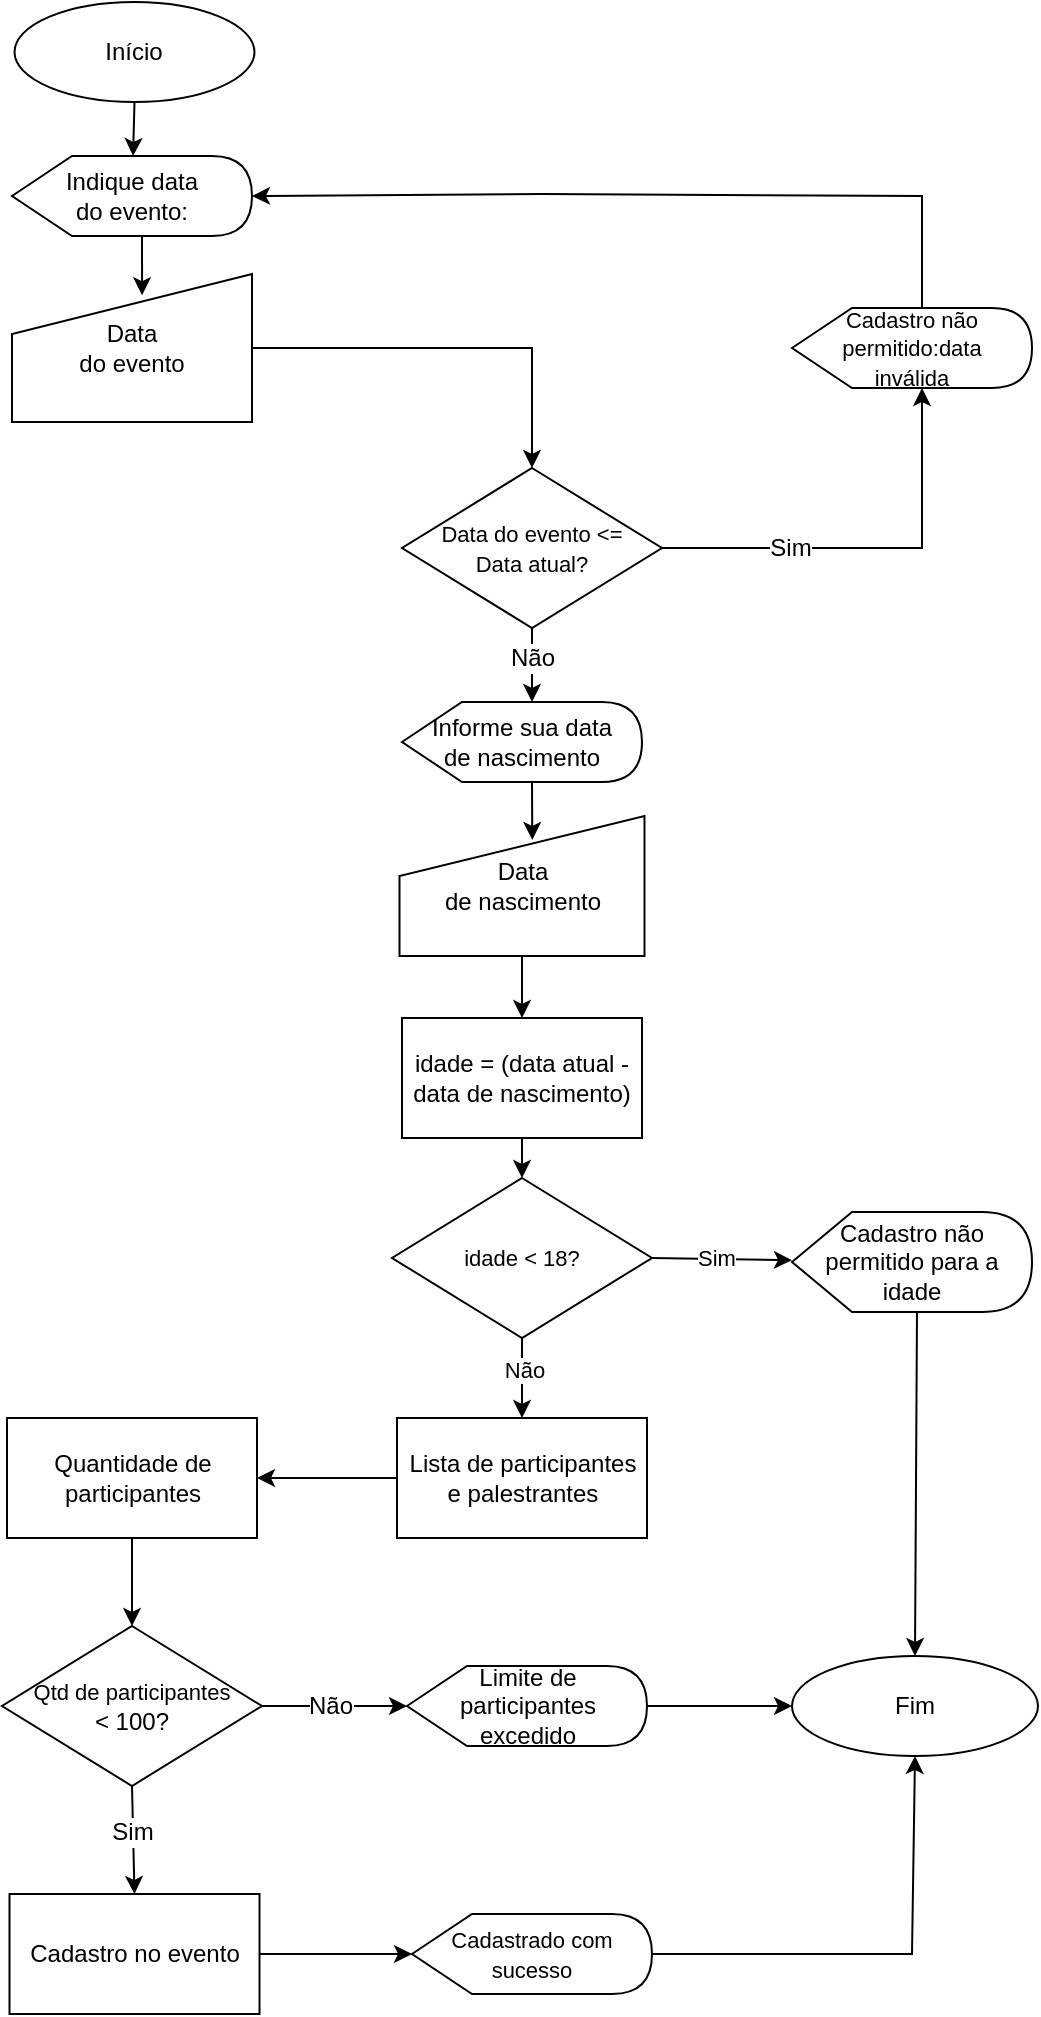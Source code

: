 <mxfile version="20.2.0" type="device"><diagram id="rpESG2er_bQHVd9VXg8Z" name="Page-1"><mxGraphModel dx="723" dy="402" grid="1" gridSize="10" guides="1" tooltips="1" connect="1" arrows="1" fold="1" page="1" pageScale="1" pageWidth="827" pageHeight="1169" math="0" shadow="0"><root><mxCell id="0"/><mxCell id="1" parent="0"/><mxCell id="mTBCZ1X-DXZf2Go93uEf-1" value="Início" style="ellipse;whiteSpace=wrap;html=1;" parent="1" vertex="1"><mxGeometry x="176.25" y="39" width="120" height="50" as="geometry"/></mxCell><mxCell id="mTBCZ1X-DXZf2Go93uEf-2" value="Indique data&lt;br&gt;do evento:" style="shape=display;whiteSpace=wrap;html=1;" parent="1" vertex="1"><mxGeometry x="175" y="116" width="120" height="40" as="geometry"/></mxCell><mxCell id="mTBCZ1X-DXZf2Go93uEf-3" value="Data&lt;br&gt;do evento" style="shape=manualInput;whiteSpace=wrap;html=1;" parent="1" vertex="1"><mxGeometry x="175" y="175" width="120" height="74" as="geometry"/></mxCell><mxCell id="mTBCZ1X-DXZf2Go93uEf-4" value="" style="endArrow=classic;html=1;rounded=0;exitX=0.5;exitY=1;exitDx=0;exitDy=0;" parent="1" source="mTBCZ1X-DXZf2Go93uEf-1" target="mTBCZ1X-DXZf2Go93uEf-2" edge="1"><mxGeometry width="50" height="50" relative="1" as="geometry"><mxPoint x="415" y="255" as="sourcePoint"/><mxPoint x="465" y="205" as="targetPoint"/></mxGeometry></mxCell><mxCell id="mTBCZ1X-DXZf2Go93uEf-5" value="" style="endArrow=classic;html=1;rounded=0;entryX=0.542;entryY=0.143;entryDx=0;entryDy=0;entryPerimeter=0;exitX=0;exitY=0;exitDx=65;exitDy=40;exitPerimeter=0;" parent="1" source="mTBCZ1X-DXZf2Go93uEf-2" target="mTBCZ1X-DXZf2Go93uEf-3" edge="1"><mxGeometry width="50" height="50" relative="1" as="geometry"><mxPoint x="215" y="169" as="sourcePoint"/><mxPoint x="465" y="175" as="targetPoint"/></mxGeometry></mxCell><mxCell id="mTBCZ1X-DXZf2Go93uEf-6" value="&lt;span style=&quot;font-size: 11px;&quot;&gt;Data do evento &amp;lt;= &lt;br&gt;Data atual?&lt;/span&gt;" style="rhombus;whiteSpace=wrap;html=1;" parent="1" vertex="1"><mxGeometry x="370" y="272" width="130" height="80" as="geometry"/></mxCell><mxCell id="mTBCZ1X-DXZf2Go93uEf-10" value="" style="endArrow=classic;html=1;rounded=0;fontSize=10;entryX=0;entryY=0;entryDx=65;entryDy=40;entryPerimeter=0;exitX=1;exitY=0.5;exitDx=0;exitDy=0;" parent="1" source="mTBCZ1X-DXZf2Go93uEf-6" target="mTBCZ1X-DXZf2Go93uEf-14" edge="1"><mxGeometry width="50" height="50" relative="1" as="geometry"><mxPoint x="435" y="349" as="sourcePoint"/><mxPoint x="415" y="309" as="targetPoint"/><Array as="points"><mxPoint x="630" y="312"/></Array></mxGeometry></mxCell><mxCell id="mTBCZ1X-DXZf2Go93uEf-13" value="Sim" style="edgeLabel;html=1;align=center;verticalAlign=middle;resizable=0;points=[];fontSize=12;" parent="mTBCZ1X-DXZf2Go93uEf-10" vertex="1" connectable="0"><mxGeometry x="-0.079" relative="1" as="geometry"><mxPoint x="-33" as="offset"/></mxGeometry></mxCell><mxCell id="mTBCZ1X-DXZf2Go93uEf-14" value="&lt;font style=&quot;font-size: 11px;&quot;&gt;Cadastro não&lt;br&gt;permitido:data&lt;br&gt;inválida&lt;/font&gt;" style="shape=display;whiteSpace=wrap;html=1;fontSize=12;" parent="1" vertex="1"><mxGeometry x="565" y="192" width="120" height="40" as="geometry"/></mxCell><mxCell id="mTBCZ1X-DXZf2Go93uEf-15" value="" style="endArrow=classic;html=1;rounded=0;fontSize=12;exitX=0;exitY=0;exitDx=65;exitDy=0;exitPerimeter=0;entryX=1;entryY=0.5;entryDx=0;entryDy=0;entryPerimeter=0;" parent="1" source="mTBCZ1X-DXZf2Go93uEf-14" target="mTBCZ1X-DXZf2Go93uEf-2" edge="1"><mxGeometry width="50" height="50" relative="1" as="geometry"><mxPoint x="415" y="205" as="sourcePoint"/><mxPoint x="465" y="155" as="targetPoint"/><Array as="points"><mxPoint x="630" y="136"/><mxPoint x="440" y="135"/></Array></mxGeometry></mxCell><mxCell id="mTBCZ1X-DXZf2Go93uEf-16" value="Informe sua data&lt;br&gt;de nascimento" style="shape=display;whiteSpace=wrap;html=1;fontSize=12;" parent="1" vertex="1"><mxGeometry x="370" y="389" width="120" height="40" as="geometry"/></mxCell><mxCell id="mTBCZ1X-DXZf2Go93uEf-17" value="" style="endArrow=classic;html=1;rounded=0;fontSize=12;exitX=0.5;exitY=1;exitDx=0;exitDy=0;entryX=0;entryY=0;entryDx=65;entryDy=0;entryPerimeter=0;" parent="1" source="mTBCZ1X-DXZf2Go93uEf-6" target="mTBCZ1X-DXZf2Go93uEf-16" edge="1"><mxGeometry width="50" height="50" relative="1" as="geometry"><mxPoint x="415" y="459" as="sourcePoint"/><mxPoint x="245" y="469" as="targetPoint"/><Array as="points"/></mxGeometry></mxCell><mxCell id="mTBCZ1X-DXZf2Go93uEf-25" value="Não" style="edgeLabel;html=1;align=center;verticalAlign=middle;resizable=0;points=[];fontSize=12;" parent="mTBCZ1X-DXZf2Go93uEf-17" vertex="1" connectable="0"><mxGeometry x="-0.352" relative="1" as="geometry"><mxPoint y="3" as="offset"/></mxGeometry></mxCell><mxCell id="mTBCZ1X-DXZf2Go93uEf-22" value="Data&lt;br&gt;de nascimento" style="shape=manualInput;whiteSpace=wrap;html=1;" parent="1" vertex="1"><mxGeometry x="368.75" y="446" width="122.5" height="70" as="geometry"/></mxCell><mxCell id="mTBCZ1X-DXZf2Go93uEf-23" value="" style="endArrow=classic;html=1;rounded=0;fontSize=12;exitX=0;exitY=0;exitDx=65;exitDy=40;exitPerimeter=0;entryX=0.542;entryY=0.171;entryDx=0;entryDy=0;entryPerimeter=0;" parent="1" source="mTBCZ1X-DXZf2Go93uEf-16" target="mTBCZ1X-DXZf2Go93uEf-22" edge="1"><mxGeometry width="50" height="50" relative="1" as="geometry"><mxPoint x="415" y="459" as="sourcePoint"/><mxPoint x="465" y="409" as="targetPoint"/></mxGeometry></mxCell><mxCell id="mTBCZ1X-DXZf2Go93uEf-26" value="idade = (data atual - data de nascimento)" style="rounded=0;whiteSpace=wrap;html=1;fontSize=12;" parent="1" vertex="1"><mxGeometry x="370" y="547" width="120" height="60" as="geometry"/></mxCell><mxCell id="mTBCZ1X-DXZf2Go93uEf-27" value="" style="endArrow=classic;html=1;rounded=0;fontSize=12;exitX=0.5;exitY=1;exitDx=0;exitDy=0;entryX=0.5;entryY=0;entryDx=0;entryDy=0;" parent="1" source="mTBCZ1X-DXZf2Go93uEf-22" target="mTBCZ1X-DXZf2Go93uEf-26" edge="1"><mxGeometry width="50" height="50" relative="1" as="geometry"><mxPoint x="415" y="449" as="sourcePoint"/><mxPoint x="465" y="399" as="targetPoint"/></mxGeometry></mxCell><mxCell id="mTBCZ1X-DXZf2Go93uEf-28" value="Cadastro não permitido para a idade" style="shape=display;whiteSpace=wrap;html=1;fontSize=12;" parent="1" vertex="1"><mxGeometry x="565" y="644" width="120" height="50" as="geometry"/></mxCell><mxCell id="mTBCZ1X-DXZf2Go93uEf-30" value="Fim" style="ellipse;whiteSpace=wrap;html=1;" parent="1" vertex="1"><mxGeometry x="565" y="866" width="123" height="50" as="geometry"/></mxCell><mxCell id="mTBCZ1X-DXZf2Go93uEf-31" value="" style="endArrow=classic;html=1;rounded=0;fontSize=12;exitX=0;exitY=0;exitDx=62.5;exitDy=50;exitPerimeter=0;entryX=0.5;entryY=0;entryDx=0;entryDy=0;" parent="1" source="mTBCZ1X-DXZf2Go93uEf-28" target="mTBCZ1X-DXZf2Go93uEf-30" edge="1"><mxGeometry width="50" height="50" relative="1" as="geometry"><mxPoint x="415" y="639" as="sourcePoint"/><mxPoint x="465" y="589" as="targetPoint"/></mxGeometry></mxCell><mxCell id="mTBCZ1X-DXZf2Go93uEf-33" value="Lista de participantes e palestrantes" style="rounded=0;whiteSpace=wrap;html=1;fontSize=12;" parent="1" vertex="1"><mxGeometry x="367.5" y="747" width="125" height="60" as="geometry"/></mxCell><mxCell id="mTBCZ1X-DXZf2Go93uEf-36" value="Quantidade de participantes" style="rounded=0;whiteSpace=wrap;html=1;fontSize=12;" parent="1" vertex="1"><mxGeometry x="172.5" y="747" width="125" height="60" as="geometry"/></mxCell><mxCell id="mTBCZ1X-DXZf2Go93uEf-37" value="" style="endArrow=classic;html=1;rounded=0;fontSize=12;exitX=0;exitY=0.5;exitDx=0;exitDy=0;" parent="1" source="mTBCZ1X-DXZf2Go93uEf-33" target="mTBCZ1X-DXZf2Go93uEf-36" edge="1"><mxGeometry width="50" height="50" relative="1" as="geometry"><mxPoint x="415" y="739" as="sourcePoint"/><mxPoint x="465" y="689" as="targetPoint"/></mxGeometry></mxCell><mxCell id="mTBCZ1X-DXZf2Go93uEf-38" value="&lt;span style=&quot;font-size: 11px;&quot;&gt;Qtd de participantes&lt;br&gt;&lt;/span&gt;&amp;lt; 100?" style="rhombus;whiteSpace=wrap;html=1;" parent="1" vertex="1"><mxGeometry x="170" y="851" width="130" height="80" as="geometry"/></mxCell><mxCell id="mTBCZ1X-DXZf2Go93uEf-39" value="" style="endArrow=classic;html=1;rounded=0;fontSize=12;exitX=0.5;exitY=1;exitDx=0;exitDy=0;entryX=0.5;entryY=0;entryDx=0;entryDy=0;" parent="1" source="mTBCZ1X-DXZf2Go93uEf-36" target="mTBCZ1X-DXZf2Go93uEf-38" edge="1"><mxGeometry width="50" height="50" relative="1" as="geometry"><mxPoint x="415" y="939" as="sourcePoint"/><mxPoint x="465" y="889" as="targetPoint"/></mxGeometry></mxCell><mxCell id="mTBCZ1X-DXZf2Go93uEf-40" value="Limite de participantes excedido" style="shape=display;whiteSpace=wrap;html=1;fontSize=12;" parent="1" vertex="1"><mxGeometry x="372.5" y="871" width="120" height="40" as="geometry"/></mxCell><mxCell id="mTBCZ1X-DXZf2Go93uEf-41" value="" style="endArrow=classic;html=1;rounded=0;fontSize=12;exitX=1;exitY=0.5;exitDx=0;exitDy=0;entryX=0;entryY=0.5;entryDx=0;entryDy=0;entryPerimeter=0;" parent="1" source="mTBCZ1X-DXZf2Go93uEf-38" target="mTBCZ1X-DXZf2Go93uEf-40" edge="1"><mxGeometry width="50" height="50" relative="1" as="geometry"><mxPoint x="355" y="782" as="sourcePoint"/><mxPoint x="405" y="732" as="targetPoint"/></mxGeometry></mxCell><mxCell id="mTBCZ1X-DXZf2Go93uEf-43" value="Não" style="edgeLabel;html=1;align=center;verticalAlign=middle;resizable=0;points=[];fontSize=12;" parent="mTBCZ1X-DXZf2Go93uEf-41" vertex="1" connectable="0"><mxGeometry x="-0.295" relative="1" as="geometry"><mxPoint x="8" as="offset"/></mxGeometry></mxCell><mxCell id="mTBCZ1X-DXZf2Go93uEf-42" value="" style="endArrow=classic;html=1;rounded=0;fontSize=12;exitX=1;exitY=0.5;exitDx=0;exitDy=0;exitPerimeter=0;entryX=0;entryY=0.5;entryDx=0;entryDy=0;" parent="1" source="mTBCZ1X-DXZf2Go93uEf-40" target="mTBCZ1X-DXZf2Go93uEf-30" edge="1"><mxGeometry width="50" height="50" relative="1" as="geometry"><mxPoint x="355" y="782" as="sourcePoint"/><mxPoint x="405" y="732" as="targetPoint"/></mxGeometry></mxCell><mxCell id="mTBCZ1X-DXZf2Go93uEf-44" value="Cadastro no evento" style="rounded=0;whiteSpace=wrap;html=1;fontSize=12;" parent="1" vertex="1"><mxGeometry x="173.75" y="985" width="125" height="60" as="geometry"/></mxCell><mxCell id="mTBCZ1X-DXZf2Go93uEf-45" value="" style="endArrow=classic;html=1;rounded=0;fontSize=12;exitX=0.5;exitY=1;exitDx=0;exitDy=0;entryX=0.5;entryY=0;entryDx=0;entryDy=0;" parent="1" source="mTBCZ1X-DXZf2Go93uEf-38" target="mTBCZ1X-DXZf2Go93uEf-44" edge="1"><mxGeometry width="50" height="50" relative="1" as="geometry"><mxPoint x="240" y="999" as="sourcePoint"/><mxPoint x="290" y="949" as="targetPoint"/></mxGeometry></mxCell><mxCell id="mTBCZ1X-DXZf2Go93uEf-49" value="Sim" style="edgeLabel;html=1;align=center;verticalAlign=middle;resizable=0;points=[];fontSize=12;" parent="mTBCZ1X-DXZf2Go93uEf-45" vertex="1" connectable="0"><mxGeometry x="-0.425" y="-2" relative="1" as="geometry"><mxPoint x="1" y="7" as="offset"/></mxGeometry></mxCell><mxCell id="mTBCZ1X-DXZf2Go93uEf-46" value="&lt;font style=&quot;font-size: 11px;&quot;&gt;Cadastrado com sucesso&lt;br&gt;&lt;/font&gt;" style="shape=display;whiteSpace=wrap;html=1;fontSize=12;" parent="1" vertex="1"><mxGeometry x="375" y="995" width="120" height="40" as="geometry"/></mxCell><mxCell id="mTBCZ1X-DXZf2Go93uEf-47" value="" style="endArrow=classic;html=1;rounded=0;fontSize=12;exitX=1;exitY=0.5;exitDx=0;exitDy=0;" parent="1" source="mTBCZ1X-DXZf2Go93uEf-44" target="mTBCZ1X-DXZf2Go93uEf-46" edge="1"><mxGeometry width="50" height="50" relative="1" as="geometry"><mxPoint x="355" y="905" as="sourcePoint"/><mxPoint x="405" y="855" as="targetPoint"/></mxGeometry></mxCell><mxCell id="mTBCZ1X-DXZf2Go93uEf-48" value="" style="endArrow=classic;html=1;rounded=0;fontSize=12;exitX=1;exitY=0.5;exitDx=0;exitDy=0;exitPerimeter=0;entryX=0.5;entryY=1;entryDx=0;entryDy=0;" parent="1" source="mTBCZ1X-DXZf2Go93uEf-46" target="mTBCZ1X-DXZf2Go93uEf-30" edge="1"><mxGeometry width="50" height="50" relative="1" as="geometry"><mxPoint x="355" y="949" as="sourcePoint"/><mxPoint x="405" y="899" as="targetPoint"/><Array as="points"><mxPoint x="625" y="1015"/></Array></mxGeometry></mxCell><mxCell id="wu8J4y6KVzLQtZh8Fmsj-5" value="" style="endArrow=classic;html=1;rounded=0;exitX=1;exitY=0.5;exitDx=0;exitDy=0;" parent="1" source="mTBCZ1X-DXZf2Go93uEf-3" target="mTBCZ1X-DXZf2Go93uEf-6" edge="1"><mxGeometry width="50" height="50" relative="1" as="geometry"><mxPoint x="415" y="319" as="sourcePoint"/><mxPoint x="440" y="270" as="targetPoint"/><Array as="points"><mxPoint x="435" y="212"/></Array></mxGeometry></mxCell><mxCell id="wu8J4y6KVzLQtZh8Fmsj-10" value="&lt;span style=&quot;font-size: 11px;&quot;&gt;idade &amp;lt; 18?&lt;/span&gt;" style="rhombus;whiteSpace=wrap;html=1;" parent="1" vertex="1"><mxGeometry x="365" y="627" width="130" height="80" as="geometry"/></mxCell><mxCell id="wu8J4y6KVzLQtZh8Fmsj-11" value="" style="endArrow=classic;html=1;rounded=0;exitX=0.5;exitY=1;exitDx=0;exitDy=0;entryX=0.5;entryY=0;entryDx=0;entryDy=0;" parent="1" source="mTBCZ1X-DXZf2Go93uEf-26" target="wu8J4y6KVzLQtZh8Fmsj-10" edge="1"><mxGeometry width="50" height="50" relative="1" as="geometry"><mxPoint x="415" y="619" as="sourcePoint"/><mxPoint x="465" y="569" as="targetPoint"/></mxGeometry></mxCell><mxCell id="wu8J4y6KVzLQtZh8Fmsj-12" value="" style="endArrow=classic;html=1;rounded=0;exitX=0.5;exitY=1;exitDx=0;exitDy=0;entryX=0.5;entryY=0;entryDx=0;entryDy=0;" parent="1" source="wu8J4y6KVzLQtZh8Fmsj-10" target="mTBCZ1X-DXZf2Go93uEf-33" edge="1"><mxGeometry width="50" height="50" relative="1" as="geometry"><mxPoint x="415" y="619" as="sourcePoint"/><mxPoint x="465" y="569" as="targetPoint"/></mxGeometry></mxCell><mxCell id="wu8J4y6KVzLQtZh8Fmsj-16" value="Não" style="edgeLabel;html=1;align=center;verticalAlign=middle;resizable=0;points=[];" parent="wu8J4y6KVzLQtZh8Fmsj-12" vertex="1" connectable="0"><mxGeometry x="-0.462" y="1" relative="1" as="geometry"><mxPoint y="5" as="offset"/></mxGeometry></mxCell><mxCell id="wu8J4y6KVzLQtZh8Fmsj-13" value="" style="endArrow=classic;html=1;rounded=0;exitX=1;exitY=0.5;exitDx=0;exitDy=0;" parent="1" source="wu8J4y6KVzLQtZh8Fmsj-10" target="mTBCZ1X-DXZf2Go93uEf-28" edge="1"><mxGeometry width="50" height="50" relative="1" as="geometry"><mxPoint x="415" y="519" as="sourcePoint"/><mxPoint x="465" y="469" as="targetPoint"/></mxGeometry></mxCell><mxCell id="wu8J4y6KVzLQtZh8Fmsj-14" value="Sim" style="edgeLabel;html=1;align=center;verticalAlign=middle;resizable=0;points=[];" parent="wu8J4y6KVzLQtZh8Fmsj-13" vertex="1" connectable="0"><mxGeometry x="-0.571" relative="1" as="geometry"><mxPoint x="17" as="offset"/></mxGeometry></mxCell></root></mxGraphModel></diagram></mxfile>